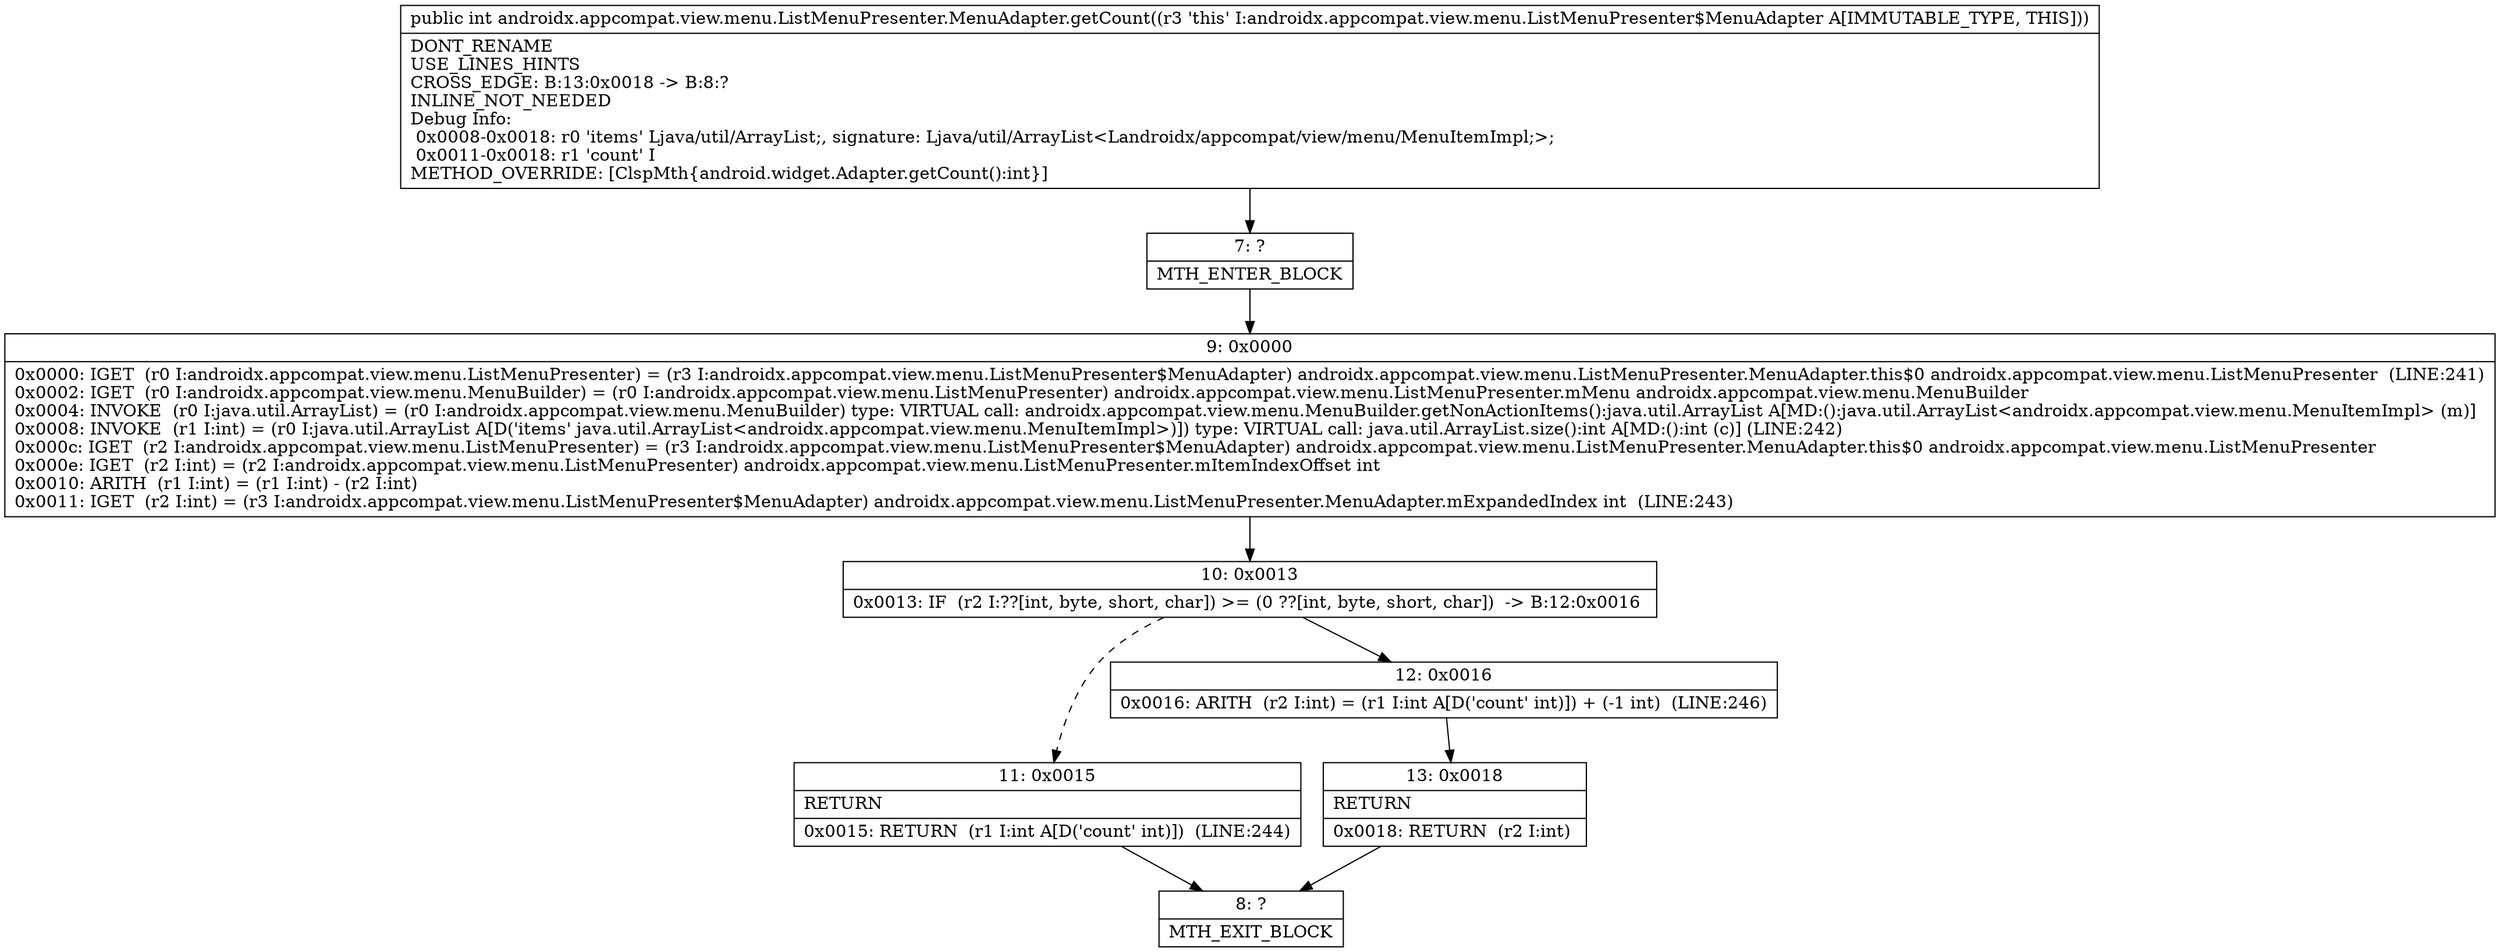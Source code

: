 digraph "CFG forandroidx.appcompat.view.menu.ListMenuPresenter.MenuAdapter.getCount()I" {
Node_7 [shape=record,label="{7\:\ ?|MTH_ENTER_BLOCK\l}"];
Node_9 [shape=record,label="{9\:\ 0x0000|0x0000: IGET  (r0 I:androidx.appcompat.view.menu.ListMenuPresenter) = (r3 I:androidx.appcompat.view.menu.ListMenuPresenter$MenuAdapter) androidx.appcompat.view.menu.ListMenuPresenter.MenuAdapter.this$0 androidx.appcompat.view.menu.ListMenuPresenter  (LINE:241)\l0x0002: IGET  (r0 I:androidx.appcompat.view.menu.MenuBuilder) = (r0 I:androidx.appcompat.view.menu.ListMenuPresenter) androidx.appcompat.view.menu.ListMenuPresenter.mMenu androidx.appcompat.view.menu.MenuBuilder \l0x0004: INVOKE  (r0 I:java.util.ArrayList) = (r0 I:androidx.appcompat.view.menu.MenuBuilder) type: VIRTUAL call: androidx.appcompat.view.menu.MenuBuilder.getNonActionItems():java.util.ArrayList A[MD:():java.util.ArrayList\<androidx.appcompat.view.menu.MenuItemImpl\> (m)]\l0x0008: INVOKE  (r1 I:int) = (r0 I:java.util.ArrayList A[D('items' java.util.ArrayList\<androidx.appcompat.view.menu.MenuItemImpl\>)]) type: VIRTUAL call: java.util.ArrayList.size():int A[MD:():int (c)] (LINE:242)\l0x000c: IGET  (r2 I:androidx.appcompat.view.menu.ListMenuPresenter) = (r3 I:androidx.appcompat.view.menu.ListMenuPresenter$MenuAdapter) androidx.appcompat.view.menu.ListMenuPresenter.MenuAdapter.this$0 androidx.appcompat.view.menu.ListMenuPresenter \l0x000e: IGET  (r2 I:int) = (r2 I:androidx.appcompat.view.menu.ListMenuPresenter) androidx.appcompat.view.menu.ListMenuPresenter.mItemIndexOffset int \l0x0010: ARITH  (r1 I:int) = (r1 I:int) \- (r2 I:int) \l0x0011: IGET  (r2 I:int) = (r3 I:androidx.appcompat.view.menu.ListMenuPresenter$MenuAdapter) androidx.appcompat.view.menu.ListMenuPresenter.MenuAdapter.mExpandedIndex int  (LINE:243)\l}"];
Node_10 [shape=record,label="{10\:\ 0x0013|0x0013: IF  (r2 I:??[int, byte, short, char]) \>= (0 ??[int, byte, short, char])  \-\> B:12:0x0016 \l}"];
Node_11 [shape=record,label="{11\:\ 0x0015|RETURN\l|0x0015: RETURN  (r1 I:int A[D('count' int)])  (LINE:244)\l}"];
Node_8 [shape=record,label="{8\:\ ?|MTH_EXIT_BLOCK\l}"];
Node_12 [shape=record,label="{12\:\ 0x0016|0x0016: ARITH  (r2 I:int) = (r1 I:int A[D('count' int)]) + (\-1 int)  (LINE:246)\l}"];
Node_13 [shape=record,label="{13\:\ 0x0018|RETURN\l|0x0018: RETURN  (r2 I:int) \l}"];
MethodNode[shape=record,label="{public int androidx.appcompat.view.menu.ListMenuPresenter.MenuAdapter.getCount((r3 'this' I:androidx.appcompat.view.menu.ListMenuPresenter$MenuAdapter A[IMMUTABLE_TYPE, THIS]))  | DONT_RENAME\lUSE_LINES_HINTS\lCROSS_EDGE: B:13:0x0018 \-\> B:8:?\lINLINE_NOT_NEEDED\lDebug Info:\l  0x0008\-0x0018: r0 'items' Ljava\/util\/ArrayList;, signature: Ljava\/util\/ArrayList\<Landroidx\/appcompat\/view\/menu\/MenuItemImpl;\>;\l  0x0011\-0x0018: r1 'count' I\lMETHOD_OVERRIDE: [ClspMth\{android.widget.Adapter.getCount():int\}]\l}"];
MethodNode -> Node_7;Node_7 -> Node_9;
Node_9 -> Node_10;
Node_10 -> Node_11[style=dashed];
Node_10 -> Node_12;
Node_11 -> Node_8;
Node_12 -> Node_13;
Node_13 -> Node_8;
}

